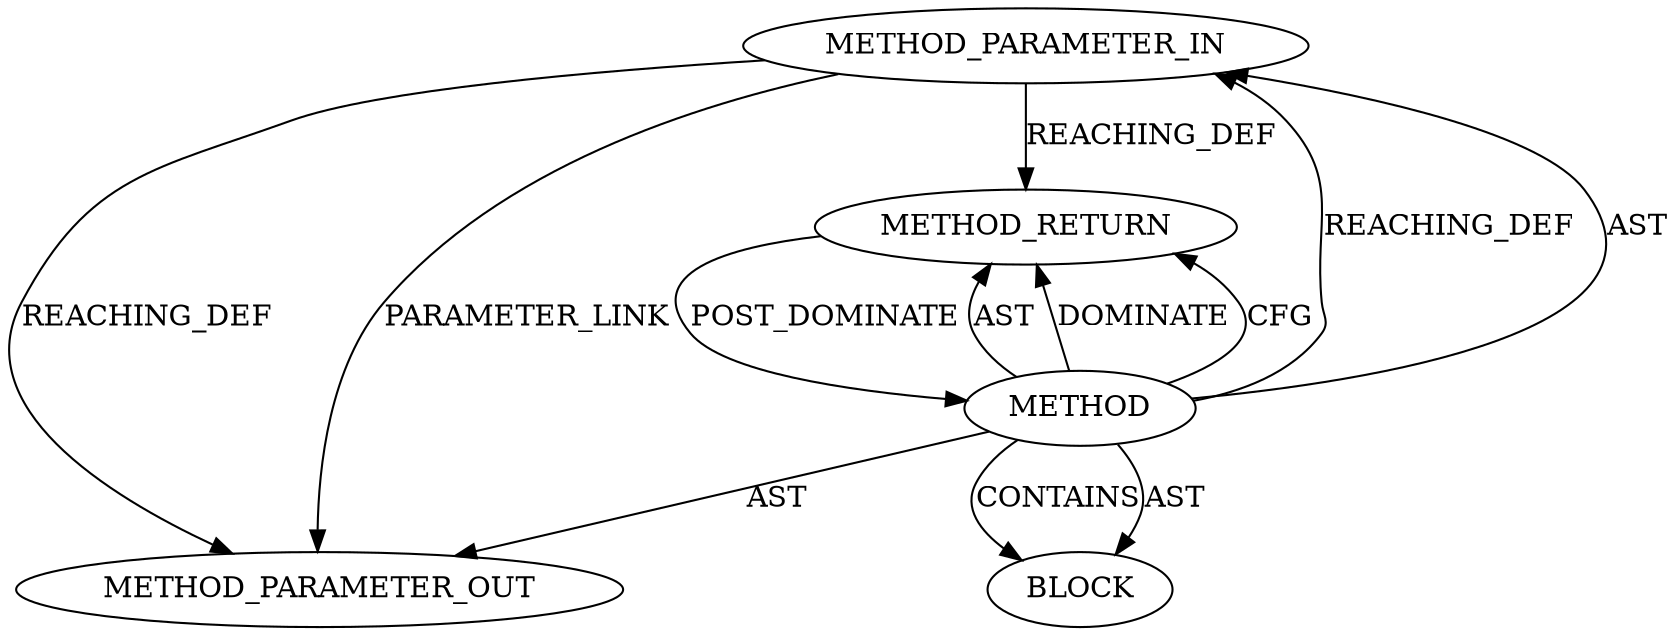 digraph {
  13438 [label=METHOD_PARAMETER_OUT ORDER=1 CODE="p1" IS_VARIADIC=false TYPE_FULL_NAME="ANY" EVALUATION_STRATEGY="BY_VALUE" INDEX=1 NAME="p1"]
  12370 [label=METHOD_RETURN ORDER=2 CODE="RET" TYPE_FULL_NAME="ANY" EVALUATION_STRATEGY="BY_VALUE"]
  12368 [label=METHOD_PARAMETER_IN ORDER=1 CODE="p1" IS_VARIADIC=false TYPE_FULL_NAME="ANY" EVALUATION_STRATEGY="BY_VALUE" INDEX=1 NAME="p1"]
  12369 [label=BLOCK ORDER=1 ARGUMENT_INDEX=1 CODE="<empty>" TYPE_FULL_NAME="ANY"]
  12367 [label=METHOD AST_PARENT_TYPE="NAMESPACE_BLOCK" AST_PARENT_FULL_NAME="<global>" ORDER=0 CODE="<empty>" FULL_NAME="cpu_to_le64" IS_EXTERNAL=true FILENAME="<empty>" SIGNATURE="" NAME="cpu_to_le64"]
  12367 -> 12370 [label=AST ]
  12367 -> 12369 [label=CONTAINS ]
  12367 -> 12368 [label=REACHING_DEF VARIABLE=""]
  12368 -> 13438 [label=REACHING_DEF VARIABLE="p1"]
  12367 -> 12368 [label=AST ]
  12368 -> 13438 [label=PARAMETER_LINK ]
  12367 -> 12370 [label=DOMINATE ]
  12370 -> 12367 [label=POST_DOMINATE ]
  12367 -> 12370 [label=CFG ]
  12367 -> 13438 [label=AST ]
  12368 -> 12370 [label=REACHING_DEF VARIABLE="p1"]
  12367 -> 12369 [label=AST ]
}
